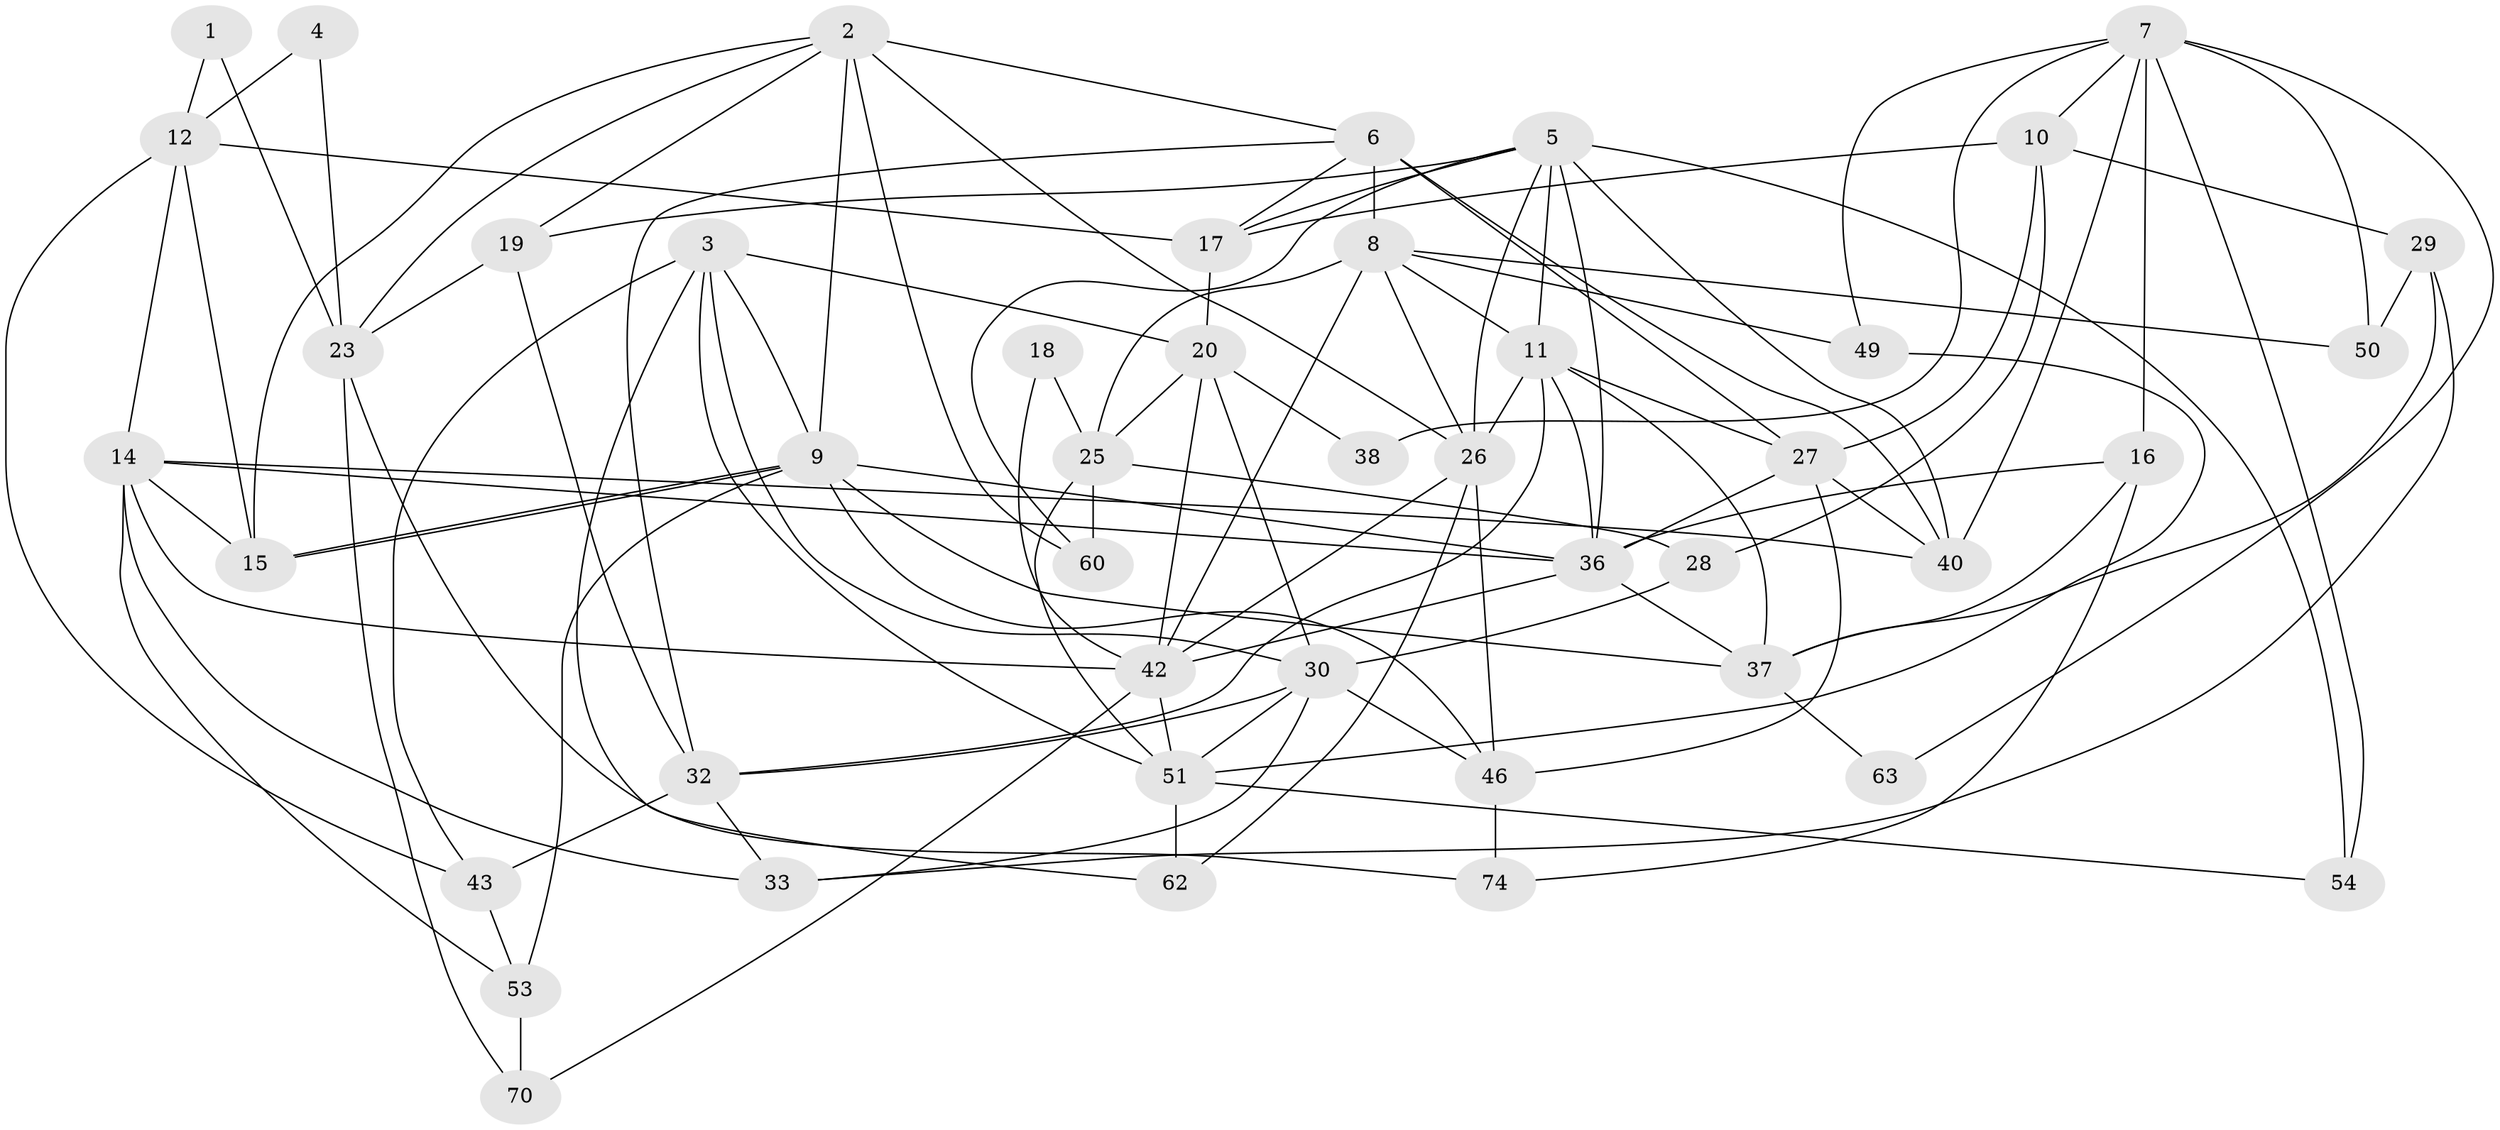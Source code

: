// original degree distribution, {3: 0.3108108108108108, 4: 0.28378378378378377, 5: 0.1891891891891892, 2: 0.0945945945945946, 6: 0.06756756756756757, 8: 0.013513513513513514, 7: 0.04054054054054054}
// Generated by graph-tools (version 1.1) at 2025/11/02/27/25 16:11:23]
// undirected, 45 vertices, 113 edges
graph export_dot {
graph [start="1"]
  node [color=gray90,style=filled];
  1;
  2 [super="+64"];
  3 [super="+59"];
  4;
  5 [super="+69"];
  6 [super="+22"];
  7 [super="+39"];
  8 [super="+21"];
  9 [super="+56"];
  10 [super="+34"];
  11 [super="+58"];
  12 [super="+13"];
  14;
  15;
  16;
  17 [super="+24"];
  18;
  19;
  20 [super="+41"];
  23 [super="+31"];
  25 [super="+35"];
  26 [super="+68"];
  27 [super="+66"];
  28 [super="+67"];
  29;
  30 [super="+47"];
  32 [super="+44"];
  33 [super="+45"];
  36 [super="+57"];
  37 [super="+71"];
  38;
  40 [super="+55"];
  42 [super="+65"];
  43 [super="+61"];
  46 [super="+48"];
  49;
  50 [super="+73"];
  51 [super="+52"];
  53 [super="+72"];
  54;
  60;
  62;
  63;
  70;
  74;
  1 -- 12;
  1 -- 23 [weight=2];
  2 -- 19;
  2 -- 6;
  2 -- 9;
  2 -- 23;
  2 -- 60;
  2 -- 15;
  2 -- 26;
  3 -- 9;
  3 -- 51;
  3 -- 20;
  3 -- 62;
  3 -- 30;
  3 -- 43;
  4 -- 23;
  4 -- 12;
  5 -- 17;
  5 -- 19;
  5 -- 54;
  5 -- 40;
  5 -- 26;
  5 -- 60;
  5 -- 11;
  5 -- 36;
  6 -- 27;
  6 -- 8 [weight=2];
  6 -- 17;
  6 -- 32;
  6 -- 40;
  7 -- 54;
  7 -- 40;
  7 -- 16;
  7 -- 38;
  7 -- 50;
  7 -- 63;
  7 -- 49;
  7 -- 10;
  8 -- 42;
  8 -- 49;
  8 -- 25;
  8 -- 26;
  8 -- 11;
  8 -- 50;
  9 -- 15;
  9 -- 15;
  9 -- 37;
  9 -- 46;
  9 -- 36;
  9 -- 53 [weight=2];
  10 -- 28 [weight=2];
  10 -- 27;
  10 -- 17;
  10 -- 29;
  11 -- 26;
  11 -- 37;
  11 -- 27;
  11 -- 32;
  11 -- 36;
  12 -- 15;
  12 -- 43;
  12 -- 17;
  12 -- 14;
  14 -- 15;
  14 -- 40;
  14 -- 53;
  14 -- 42;
  14 -- 36;
  14 -- 33;
  16 -- 74;
  16 -- 37;
  16 -- 36;
  17 -- 20;
  18 -- 42;
  18 -- 25;
  19 -- 32;
  19 -- 23;
  20 -- 25;
  20 -- 42;
  20 -- 38;
  20 -- 30;
  23 -- 70;
  23 -- 74;
  25 -- 51;
  25 -- 28;
  25 -- 60;
  26 -- 62;
  26 -- 42;
  26 -- 46;
  27 -- 40;
  27 -- 46;
  27 -- 36;
  28 -- 30;
  29 -- 37;
  29 -- 50 [weight=2];
  29 -- 33;
  30 -- 51;
  30 -- 32;
  30 -- 33;
  30 -- 46;
  32 -- 43 [weight=2];
  32 -- 33;
  36 -- 37;
  36 -- 42;
  37 -- 63;
  42 -- 70;
  42 -- 51;
  43 -- 53;
  46 -- 74;
  49 -- 51;
  51 -- 62;
  51 -- 54;
  53 -- 70;
}
